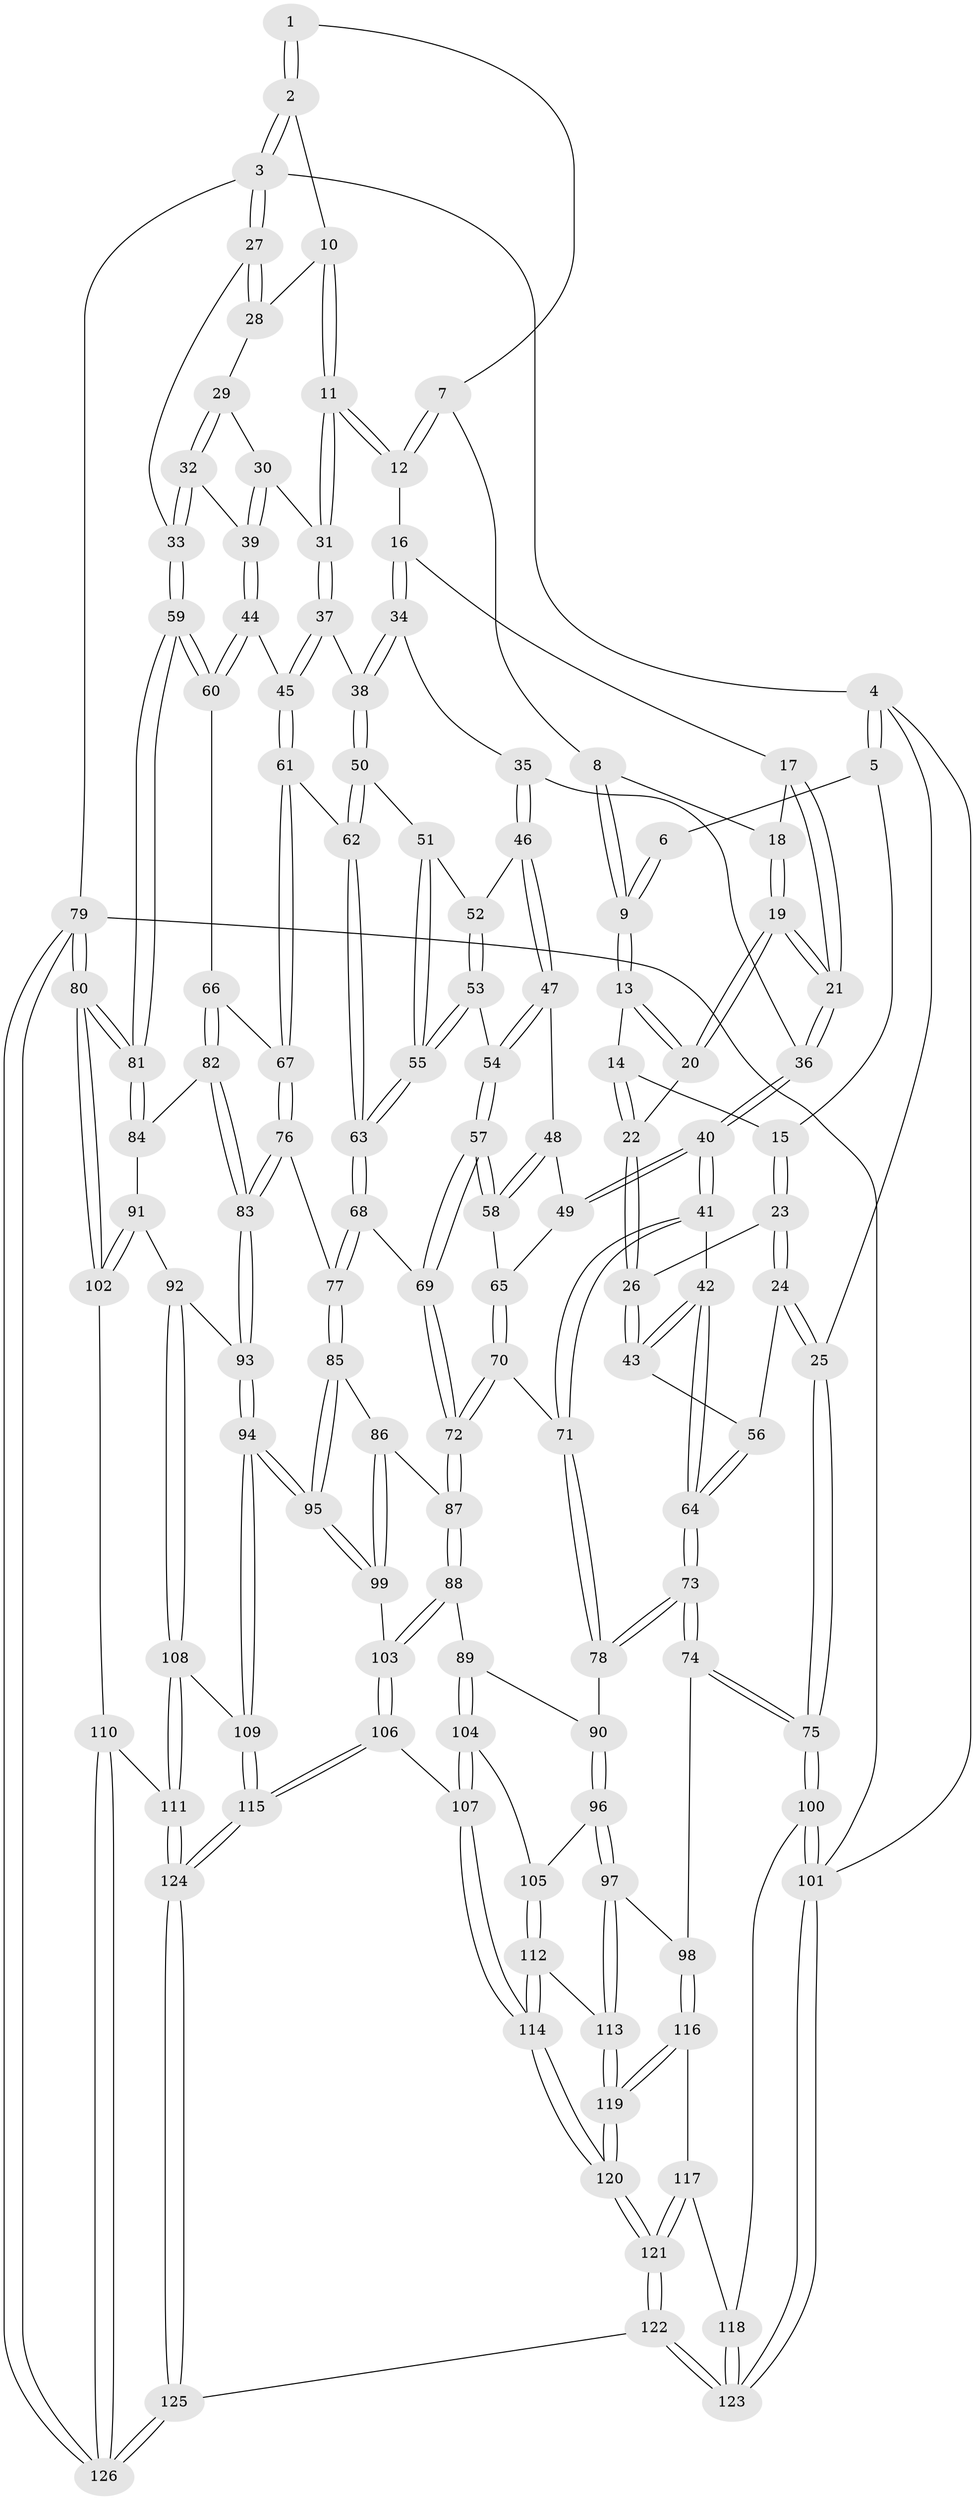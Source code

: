 // coarse degree distribution, {6: 0.10810810810810811, 5: 0.32432432432432434, 4: 0.32432432432432434, 3: 0.21621621621621623, 2: 0.02702702702702703}
// Generated by graph-tools (version 1.1) at 2025/21/03/04/25 18:21:18]
// undirected, 126 vertices, 312 edges
graph export_dot {
graph [start="1"]
  node [color=gray90,style=filled];
  1 [pos="+0.5264096785737415+0"];
  2 [pos="+0.9050353450136827+0"];
  3 [pos="+1+0"];
  4 [pos="+0+0"];
  5 [pos="+0.06919004268464635+0"];
  6 [pos="+0.2998809930895132+0"];
  7 [pos="+0.5250212170831398+0"];
  8 [pos="+0.40227025589847265+0.05267336362906443"];
  9 [pos="+0.32814962005486836+0.04859947394741845"];
  10 [pos="+0.8054081115776413+0.041453294277692676"];
  11 [pos="+0.7319399131709975+0.1303274278653417"];
  12 [pos="+0.5603755154401596+0.09011770757476083"];
  13 [pos="+0.3256731611510056+0.0520570215655353"];
  14 [pos="+0.2568106950556046+0.08159036558587411"];
  15 [pos="+0.17230767350592074+0.07263127013848587"];
  16 [pos="+0.5397589534019352+0.10883201125917116"];
  17 [pos="+0.4278954611642003+0.06929270289906587"];
  18 [pos="+0.4082464949560653+0.058625886496324664"];
  19 [pos="+0.3778924787829466+0.1926269572781938"];
  20 [pos="+0.3714004240366652+0.19000285151075477"];
  21 [pos="+0.39461432483325937+0.20261942336734404"];
  22 [pos="+0.2973426938472811+0.19587203240352602"];
  23 [pos="+0.13336148645301185+0.14645307989323397"];
  24 [pos="+0+0.1488927545338281"];
  25 [pos="+0+0.14018083328223926"];
  26 [pos="+0.1926756637155282+0.26473962158124714"];
  27 [pos="+1+0.09480061435526302"];
  28 [pos="+0.8930386088742902+0.1193374346654491"];
  29 [pos="+0.9071002184255277+0.15161825670239634"];
  30 [pos="+0.8853598873200575+0.2195854519413804"];
  31 [pos="+0.7360241345322797+0.19186869773422516"];
  32 [pos="+1+0.25267294459260975"];
  33 [pos="+1+0.21815257682299288"];
  34 [pos="+0.5015368042821066+0.18361740273077962"];
  35 [pos="+0.4653204398002753+0.22287955681796115"];
  36 [pos="+0.40733951832842563+0.2114689821680471"];
  37 [pos="+0.7237917923248699+0.26876052458540733"];
  38 [pos="+0.6995513542336271+0.2831068408394195"];
  39 [pos="+0.9374345961727123+0.3004537818615642"];
  40 [pos="+0.2890424081734506+0.37205565312451766"];
  41 [pos="+0.26423173908403963+0.37928261208004727"];
  42 [pos="+0.24303574602709693+0.3636148974425155"];
  43 [pos="+0.19054254966784706+0.28670859614232597"];
  44 [pos="+0.8848113061109256+0.35367303002948486"];
  45 [pos="+0.7830969589338765+0.3180108324599034"];
  46 [pos="+0.4752539510321065+0.25761869593737696"];
  47 [pos="+0.4480504358130191+0.3310660693649589"];
  48 [pos="+0.446003206344192+0.3327739952364087"];
  49 [pos="+0.3635439542957338+0.37822131536628917"];
  50 [pos="+0.6838623449453213+0.29826481791474824"];
  51 [pos="+0.5796701915552799+0.3192936607213024"];
  52 [pos="+0.5655972711270196+0.3203239400661248"];
  53 [pos="+0.5487387690064571+0.3712688117182349"];
  54 [pos="+0.5102503945693511+0.41201081470861967"];
  55 [pos="+0.6092971913795158+0.424396137993604"];
  56 [pos="+0.08152518844500281+0.3220844325186387"];
  57 [pos="+0.506889641946468+0.4398667078534022"];
  58 [pos="+0.44384284871482776+0.4292997790496923"];
  59 [pos="+1+0.51245097456671"];
  60 [pos="+0.8995144298719803+0.4258374753778269"];
  61 [pos="+0.7504541281057996+0.44565143011082875"];
  62 [pos="+0.6622549019716631+0.40060184841906954"];
  63 [pos="+0.6279247457771124+0.44773883853638546"];
  64 [pos="+0.020989017857159266+0.5178645900275894"];
  65 [pos="+0.4142919772413574+0.435103566242061"];
  66 [pos="+0.8856592531382041+0.451294126047411"];
  67 [pos="+0.7565875919592372+0.46700242666716324"];
  68 [pos="+0.613414645395613+0.4984566603405274"];
  69 [pos="+0.5219461809090279+0.47305824271311836"];
  70 [pos="+0.3934221378334465+0.5299856494226646"];
  71 [pos="+0.2690335553995049+0.4345999629273609"];
  72 [pos="+0.4154717112253192+0.5743208473053456"];
  73 [pos="+0+0.5532588810340823"];
  74 [pos="+0+0.5810882727186238"];
  75 [pos="+0+0.5792785855905873"];
  76 [pos="+0.7012896076922+0.5736520949869762"];
  77 [pos="+0.6470030399119853+0.5561873682400498"];
  78 [pos="+0.21293359604259082+0.5551794368201497"];
  79 [pos="+1+1"];
  80 [pos="+1+0.7101784218930202"];
  81 [pos="+1+0.5733870512749526"];
  82 [pos="+0.8814102284587336+0.5164794481286284"];
  83 [pos="+0.7184487883538799+0.591094920121333"];
  84 [pos="+0.9088947702918192+0.5613768541277355"];
  85 [pos="+0.5426879913474104+0.6403723230430062"];
  86 [pos="+0.5338211653196276+0.6401821139772874"];
  87 [pos="+0.4114811877449715+0.6231432882021289"];
  88 [pos="+0.41080409879101154+0.6238186712006862"];
  89 [pos="+0.3941695811222203+0.6322475701443305"];
  90 [pos="+0.26330748679701516+0.6198105284389978"];
  91 [pos="+0.8819686830684569+0.6657524444044802"];
  92 [pos="+0.794893595628711+0.6845168047328786"];
  93 [pos="+0.7352602325697806+0.6308875695747572"];
  94 [pos="+0.6107098148095812+0.7667099818376172"];
  95 [pos="+0.608188736133356+0.76486542520905"];
  96 [pos="+0.20327919281214918+0.7250034717723038"];
  97 [pos="+0.14380685054306988+0.7560479592248199"];
  98 [pos="+0.10597939433340041+0.7449459716757743"];
  99 [pos="+0.5019360852308875+0.7721996676447477"];
  100 [pos="+0+0.8820886974205575"];
  101 [pos="+0+1"];
  102 [pos="+1+0.7458913221677497"];
  103 [pos="+0.4799136831172716+0.7789247370161223"];
  104 [pos="+0.3815600066654353+0.6694804042472419"];
  105 [pos="+0.2975244526023883+0.7713114258764664"];
  106 [pos="+0.4341997518735316+0.8715025731678999"];
  107 [pos="+0.398996148976845+0.8739582431398621"];
  108 [pos="+0.7856115189411377+0.7980179923358935"];
  109 [pos="+0.6415629573831176+0.8433765764513532"];
  110 [pos="+0.8762482187407232+0.878624463558603"];
  111 [pos="+0.8480085844343116+0.8575400108697818"];
  112 [pos="+0.31448192043678214+0.8207526144867447"];
  113 [pos="+0.17143923840014524+0.8219502209269246"];
  114 [pos="+0.36314279490574336+0.8882181883629667"];
  115 [pos="+0.5995777311658826+0.9557589426940984"];
  116 [pos="+0.05213903980761935+0.8318303722817284"];
  117 [pos="+0.02752263668908668+0.849437174626295"];
  118 [pos="+0.02058374943545152+0.8521738890503943"];
  119 [pos="+0.20629332266206055+1"];
  120 [pos="+0.21548158175214702+1"];
  121 [pos="+0.19757727839998088+1"];
  122 [pos="+0.17847209242134954+1"];
  123 [pos="+0.064545924937115+1"];
  124 [pos="+0.6060784274478674+0.9778565892902564"];
  125 [pos="+0.652681126581187+1"];
  126 [pos="+0.9197141985516125+1"];
  1 -- 2;
  1 -- 2;
  1 -- 7;
  2 -- 3;
  2 -- 3;
  2 -- 10;
  3 -- 4;
  3 -- 27;
  3 -- 27;
  3 -- 79;
  4 -- 5;
  4 -- 5;
  4 -- 25;
  4 -- 101;
  5 -- 6;
  5 -- 15;
  6 -- 9;
  6 -- 9;
  7 -- 8;
  7 -- 12;
  7 -- 12;
  8 -- 9;
  8 -- 9;
  8 -- 18;
  9 -- 13;
  9 -- 13;
  10 -- 11;
  10 -- 11;
  10 -- 28;
  11 -- 12;
  11 -- 12;
  11 -- 31;
  11 -- 31;
  12 -- 16;
  13 -- 14;
  13 -- 20;
  13 -- 20;
  14 -- 15;
  14 -- 22;
  14 -- 22;
  15 -- 23;
  15 -- 23;
  16 -- 17;
  16 -- 34;
  16 -- 34;
  17 -- 18;
  17 -- 21;
  17 -- 21;
  18 -- 19;
  18 -- 19;
  19 -- 20;
  19 -- 20;
  19 -- 21;
  19 -- 21;
  20 -- 22;
  21 -- 36;
  21 -- 36;
  22 -- 26;
  22 -- 26;
  23 -- 24;
  23 -- 24;
  23 -- 26;
  24 -- 25;
  24 -- 25;
  24 -- 56;
  25 -- 75;
  25 -- 75;
  26 -- 43;
  26 -- 43;
  27 -- 28;
  27 -- 28;
  27 -- 33;
  28 -- 29;
  29 -- 30;
  29 -- 32;
  29 -- 32;
  30 -- 31;
  30 -- 39;
  30 -- 39;
  31 -- 37;
  31 -- 37;
  32 -- 33;
  32 -- 33;
  32 -- 39;
  33 -- 59;
  33 -- 59;
  34 -- 35;
  34 -- 38;
  34 -- 38;
  35 -- 36;
  35 -- 46;
  35 -- 46;
  36 -- 40;
  36 -- 40;
  37 -- 38;
  37 -- 45;
  37 -- 45;
  38 -- 50;
  38 -- 50;
  39 -- 44;
  39 -- 44;
  40 -- 41;
  40 -- 41;
  40 -- 49;
  40 -- 49;
  41 -- 42;
  41 -- 71;
  41 -- 71;
  42 -- 43;
  42 -- 43;
  42 -- 64;
  42 -- 64;
  43 -- 56;
  44 -- 45;
  44 -- 60;
  44 -- 60;
  45 -- 61;
  45 -- 61;
  46 -- 47;
  46 -- 47;
  46 -- 52;
  47 -- 48;
  47 -- 54;
  47 -- 54;
  48 -- 49;
  48 -- 58;
  48 -- 58;
  49 -- 65;
  50 -- 51;
  50 -- 62;
  50 -- 62;
  51 -- 52;
  51 -- 55;
  51 -- 55;
  52 -- 53;
  52 -- 53;
  53 -- 54;
  53 -- 55;
  53 -- 55;
  54 -- 57;
  54 -- 57;
  55 -- 63;
  55 -- 63;
  56 -- 64;
  56 -- 64;
  57 -- 58;
  57 -- 58;
  57 -- 69;
  57 -- 69;
  58 -- 65;
  59 -- 60;
  59 -- 60;
  59 -- 81;
  59 -- 81;
  60 -- 66;
  61 -- 62;
  61 -- 67;
  61 -- 67;
  62 -- 63;
  62 -- 63;
  63 -- 68;
  63 -- 68;
  64 -- 73;
  64 -- 73;
  65 -- 70;
  65 -- 70;
  66 -- 67;
  66 -- 82;
  66 -- 82;
  67 -- 76;
  67 -- 76;
  68 -- 69;
  68 -- 77;
  68 -- 77;
  69 -- 72;
  69 -- 72;
  70 -- 71;
  70 -- 72;
  70 -- 72;
  71 -- 78;
  71 -- 78;
  72 -- 87;
  72 -- 87;
  73 -- 74;
  73 -- 74;
  73 -- 78;
  73 -- 78;
  74 -- 75;
  74 -- 75;
  74 -- 98;
  75 -- 100;
  75 -- 100;
  76 -- 77;
  76 -- 83;
  76 -- 83;
  77 -- 85;
  77 -- 85;
  78 -- 90;
  79 -- 80;
  79 -- 80;
  79 -- 126;
  79 -- 126;
  79 -- 101;
  80 -- 81;
  80 -- 81;
  80 -- 102;
  80 -- 102;
  81 -- 84;
  81 -- 84;
  82 -- 83;
  82 -- 83;
  82 -- 84;
  83 -- 93;
  83 -- 93;
  84 -- 91;
  85 -- 86;
  85 -- 95;
  85 -- 95;
  86 -- 87;
  86 -- 99;
  86 -- 99;
  87 -- 88;
  87 -- 88;
  88 -- 89;
  88 -- 103;
  88 -- 103;
  89 -- 90;
  89 -- 104;
  89 -- 104;
  90 -- 96;
  90 -- 96;
  91 -- 92;
  91 -- 102;
  91 -- 102;
  92 -- 93;
  92 -- 108;
  92 -- 108;
  93 -- 94;
  93 -- 94;
  94 -- 95;
  94 -- 95;
  94 -- 109;
  94 -- 109;
  95 -- 99;
  95 -- 99;
  96 -- 97;
  96 -- 97;
  96 -- 105;
  97 -- 98;
  97 -- 113;
  97 -- 113;
  98 -- 116;
  98 -- 116;
  99 -- 103;
  100 -- 101;
  100 -- 101;
  100 -- 118;
  101 -- 123;
  101 -- 123;
  102 -- 110;
  103 -- 106;
  103 -- 106;
  104 -- 105;
  104 -- 107;
  104 -- 107;
  105 -- 112;
  105 -- 112;
  106 -- 107;
  106 -- 115;
  106 -- 115;
  107 -- 114;
  107 -- 114;
  108 -- 109;
  108 -- 111;
  108 -- 111;
  109 -- 115;
  109 -- 115;
  110 -- 111;
  110 -- 126;
  110 -- 126;
  111 -- 124;
  111 -- 124;
  112 -- 113;
  112 -- 114;
  112 -- 114;
  113 -- 119;
  113 -- 119;
  114 -- 120;
  114 -- 120;
  115 -- 124;
  115 -- 124;
  116 -- 117;
  116 -- 119;
  116 -- 119;
  117 -- 118;
  117 -- 121;
  117 -- 121;
  118 -- 123;
  118 -- 123;
  119 -- 120;
  119 -- 120;
  120 -- 121;
  120 -- 121;
  121 -- 122;
  121 -- 122;
  122 -- 123;
  122 -- 123;
  122 -- 125;
  124 -- 125;
  124 -- 125;
  125 -- 126;
  125 -- 126;
}
